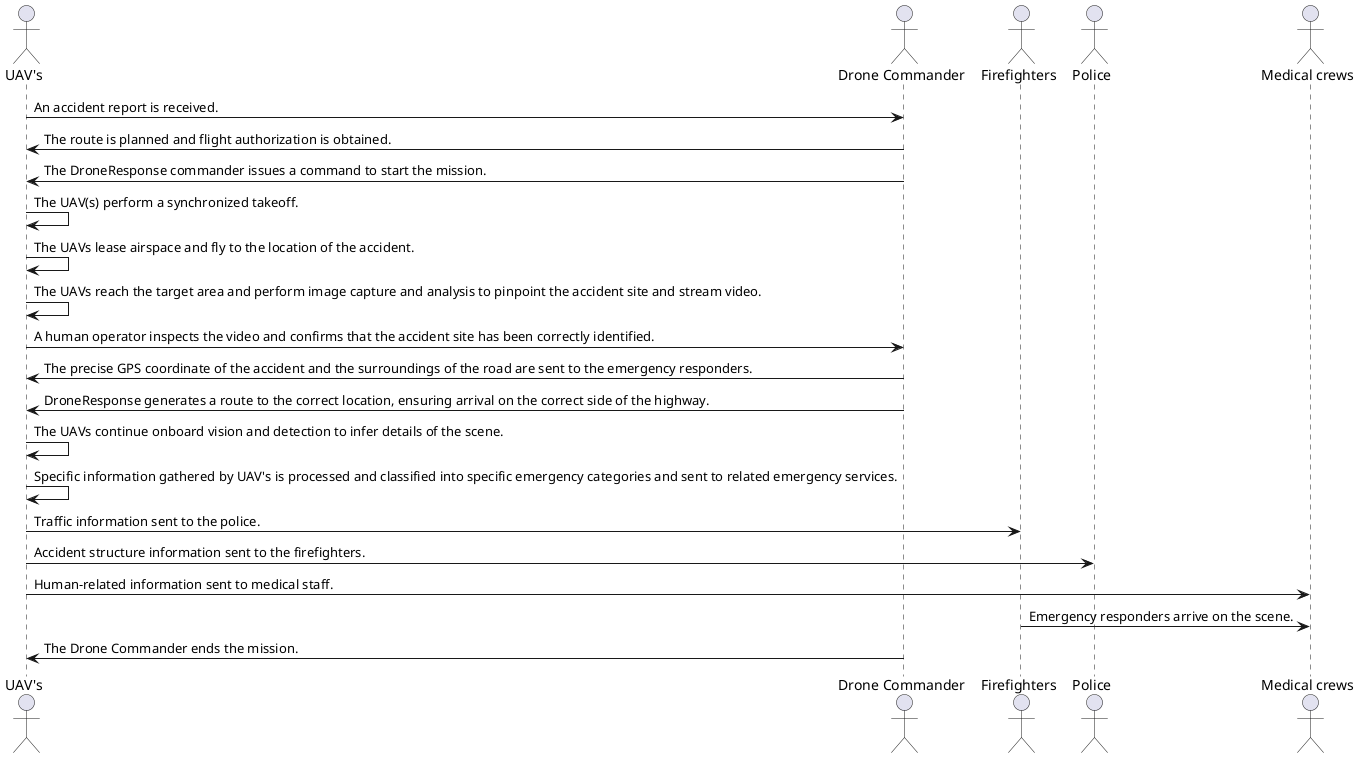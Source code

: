 @startuml "Provide surveillance and information about a traffic accident"

actor "UAV's" as UAV
actor "Drone Commander" as Commander
actor "Firefighters" as Firefighters
actor "Police" as Police
actor "Medical crews" as Medical

UAV -> Commander: An accident report is received.
Commander -> UAV: The route is planned and flight authorization is obtained.
Commander -> UAV: The DroneResponse commander issues a command to start the mission.
UAV -> UAV: The UAV(s) perform a synchronized takeoff.
UAV -> UAV: The UAVs lease airspace and fly to the location of the accident.
UAV -> UAV: The UAVs reach the target area and perform image capture and analysis to pinpoint the accident site and stream video.
UAV -> Commander: A human operator inspects the video and confirms that the accident site has been correctly identified.
Commander -> UAV: The precise GPS coordinate of the accident and the surroundings of the road are sent to the emergency responders.
Commander -> UAV: DroneResponse generates a route to the correct location, ensuring arrival on the correct side of the highway.
UAV -> UAV: The UAVs continue onboard vision and detection to infer details of the scene.
UAV -> UAV: Specific information gathered by UAV's is processed and classified into specific emergency categories and sent to related emergency services.
UAV -> Firefighters: Traffic information sent to the police.
UAV -> Police: Accident structure information sent to the firefighters.
UAV -> Medical: Human-related information sent to medical staff.
Firefighters -> Medical: Emergency responders arrive on the scene.
Commander -> UAV: The Drone Commander ends the mission.

@enduml
